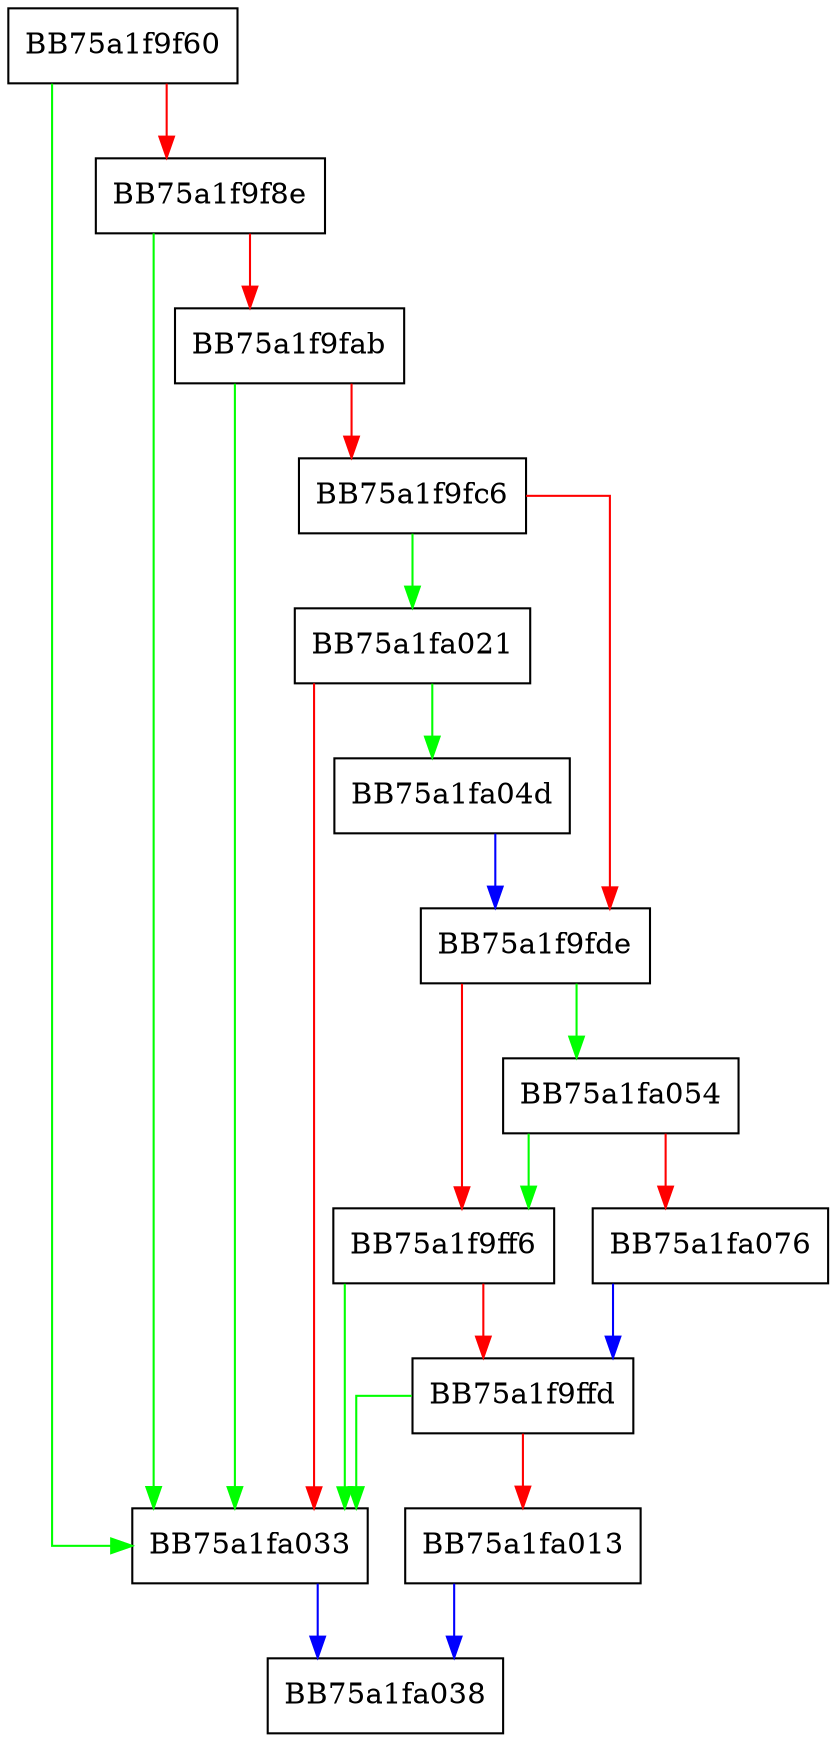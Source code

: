 digraph kcrce_scanfilelast {
  node [shape="box"];
  graph [splines=ortho];
  BB75a1f9f60 -> BB75a1fa033 [color="green"];
  BB75a1f9f60 -> BB75a1f9f8e [color="red"];
  BB75a1f9f8e -> BB75a1fa033 [color="green"];
  BB75a1f9f8e -> BB75a1f9fab [color="red"];
  BB75a1f9fab -> BB75a1fa033 [color="green"];
  BB75a1f9fab -> BB75a1f9fc6 [color="red"];
  BB75a1f9fc6 -> BB75a1fa021 [color="green"];
  BB75a1f9fc6 -> BB75a1f9fde [color="red"];
  BB75a1f9fde -> BB75a1fa054 [color="green"];
  BB75a1f9fde -> BB75a1f9ff6 [color="red"];
  BB75a1f9ff6 -> BB75a1fa033 [color="green"];
  BB75a1f9ff6 -> BB75a1f9ffd [color="red"];
  BB75a1f9ffd -> BB75a1fa033 [color="green"];
  BB75a1f9ffd -> BB75a1fa013 [color="red"];
  BB75a1fa013 -> BB75a1fa038 [color="blue"];
  BB75a1fa021 -> BB75a1fa04d [color="green"];
  BB75a1fa021 -> BB75a1fa033 [color="red"];
  BB75a1fa033 -> BB75a1fa038 [color="blue"];
  BB75a1fa04d -> BB75a1f9fde [color="blue"];
  BB75a1fa054 -> BB75a1f9ff6 [color="green"];
  BB75a1fa054 -> BB75a1fa076 [color="red"];
  BB75a1fa076 -> BB75a1f9ffd [color="blue"];
}